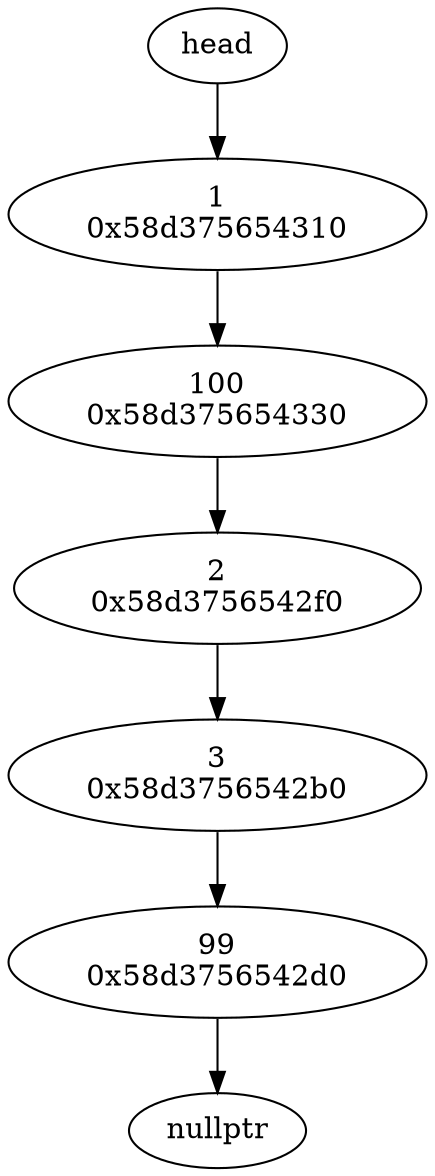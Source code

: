 digraph g {
Head [label="head"];
Head -> 1
1[label="1\n0x58d375654310"]
1->2
2[label="100\n0x58d375654330"]
2->3
3[label="2\n0x58d3756542f0"]
3->4
4[label="3\n0x58d3756542b0"]
4->5
5[label="99\n0x58d3756542d0"]
5->6
6[label="nullptr"]
}
